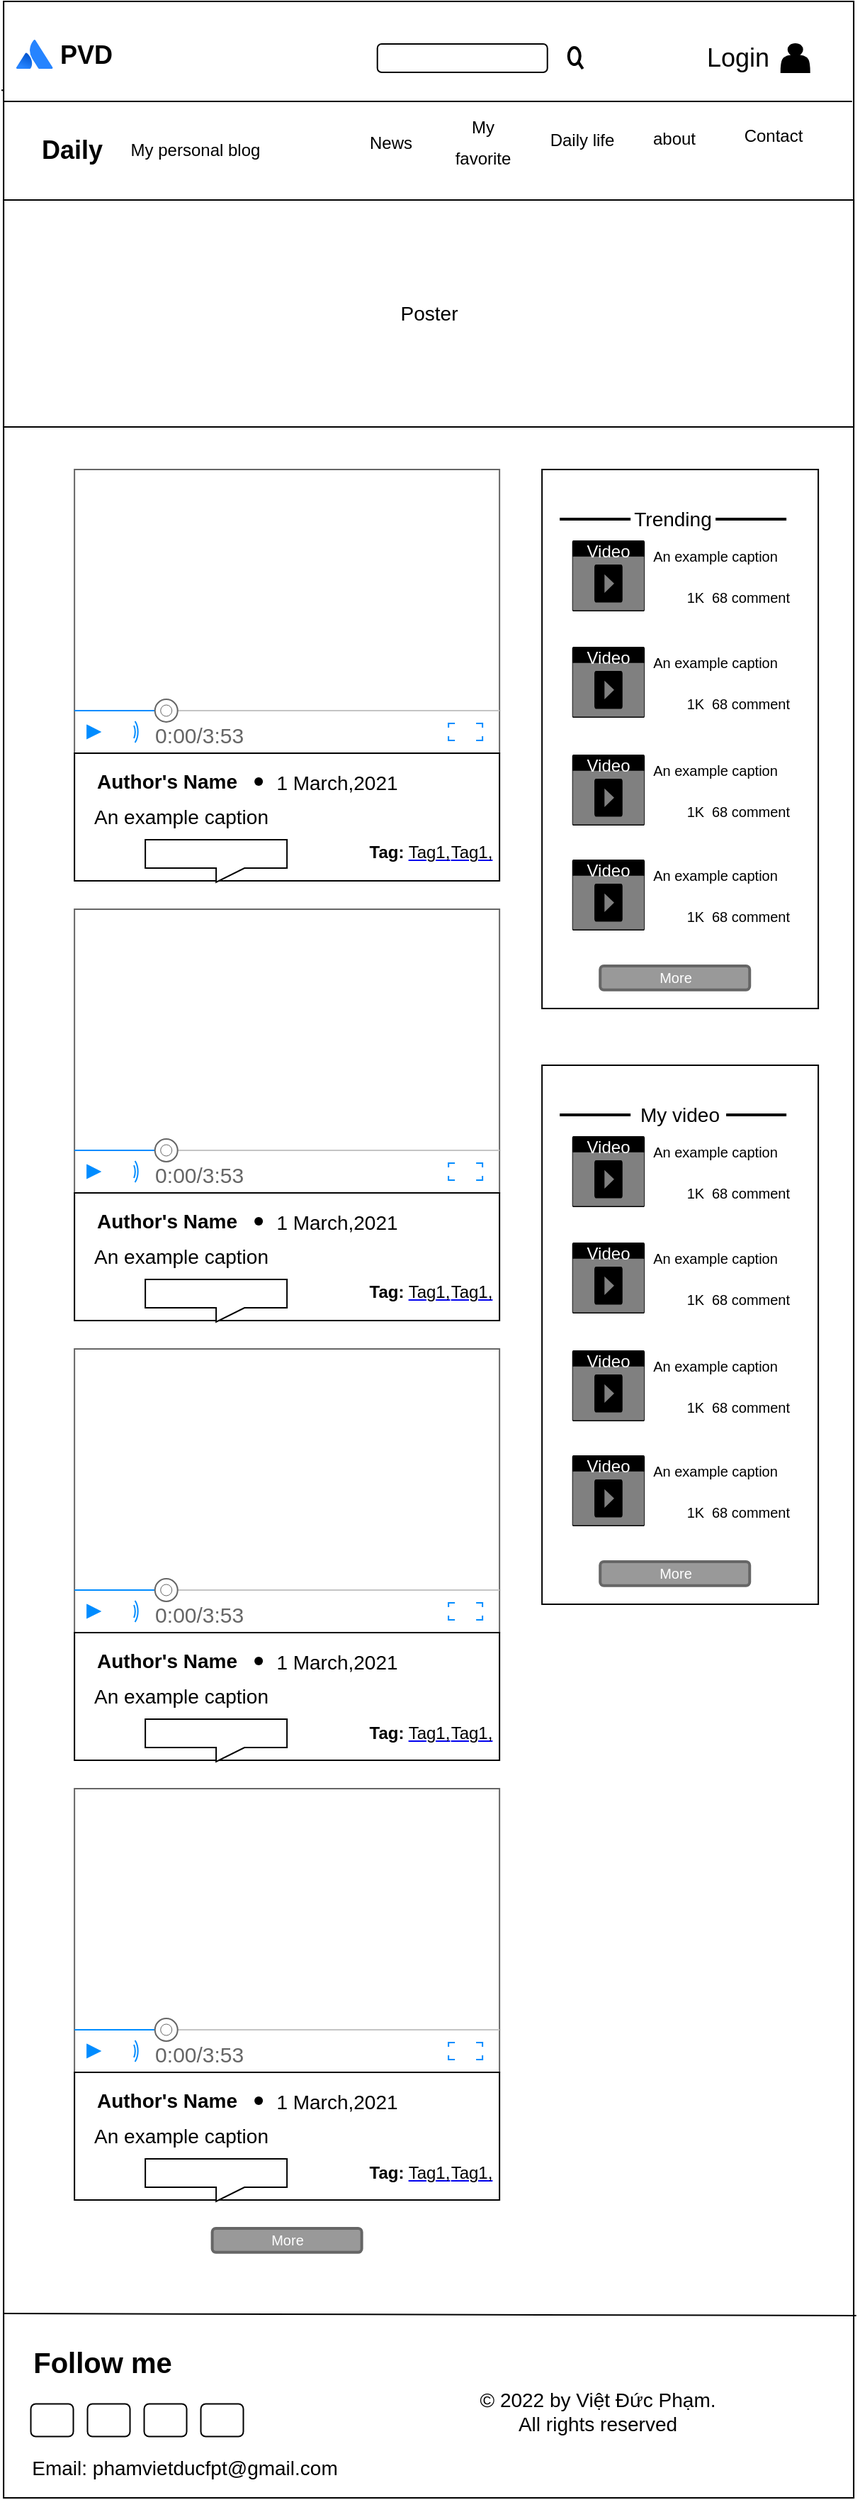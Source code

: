 <mxfile version="16.6.4" type="device"><diagram id="Yq5ZokAflmXxgP9nAikM" name="Page-1"><mxGraphModel dx="1632" dy="475" grid="1" gridSize="10" guides="1" tooltips="1" connect="1" arrows="1" fold="1" page="1" pageScale="1" pageWidth="850" pageHeight="1100" math="0" shadow="0"><root><mxCell id="0"/><mxCell id="1" parent="0"/><mxCell id="V2AbKd2bNy9OcprcD4d1-1" value="" style="endArrow=none;html=1;rounded=0;exitX=-0.003;exitY=0.042;exitDx=0;exitDy=0;exitPerimeter=0;" parent="1" edge="1"><mxGeometry width="50" height="50" relative="1" as="geometry"><mxPoint x="-40.0" y="202.58" as="sourcePoint"/><mxPoint x="481.56" y="203" as="targetPoint"/></mxGeometry></mxCell><mxCell id="V2AbKd2bNy9OcprcD4d1-2" value="&lt;span style=&quot;font-size: 18px&quot;&gt;&lt;b&gt;PVD&lt;/b&gt;&lt;/span&gt;" style="text;html=1;strokeColor=none;fillColor=none;align=center;verticalAlign=middle;whiteSpace=wrap;rounded=0;" parent="1" vertex="1"><mxGeometry x="-8.44" y="157.5" width="60" height="30" as="geometry"/></mxCell><mxCell id="V2AbKd2bNy9OcprcD4d1-3" value="My personal blog" style="text;html=1;strokeColor=none;fillColor=none;align=center;verticalAlign=middle;whiteSpace=wrap;rounded=0;" parent="1" vertex="1"><mxGeometry x="41.56" y="157.5" width="110" height="30" as="geometry"/></mxCell><mxCell id="V2AbKd2bNy9OcprcD4d1-4" value="" style="rounded=1;whiteSpace=wrap;html=1;fontSize=18;" parent="1" vertex="1"><mxGeometry x="201.56" y="165" width="70" height="20" as="geometry"/></mxCell><mxCell id="V2AbKd2bNy9OcprcD4d1-5" value="" style="html=1;verticalLabelPosition=bottom;align=center;labelBackgroundColor=#ffffff;verticalAlign=top;strokeWidth=2;strokeColor=#000000;shadow=0;dashed=0;shape=mxgraph.ios7.icons.looking_glass;fontSize=18;" parent="1" vertex="1"><mxGeometry x="281.56" y="167.5" width="10" height="15" as="geometry"/></mxCell><mxCell id="V2AbKd2bNy9OcprcD4d1-6" value="Login" style="text;html=1;strokeColor=none;fillColor=none;align=center;verticalAlign=middle;whiteSpace=wrap;rounded=0;fontSize=18;" parent="1" vertex="1"><mxGeometry x="391.56" y="162.5" width="40" height="20" as="geometry"/></mxCell><mxCell id="V2AbKd2bNy9OcprcD4d1-7" value="" style="shape=actor;whiteSpace=wrap;html=1;fontSize=18;strokeColor=#000000;fillColor=#000000;" parent="1" vertex="1"><mxGeometry x="441.56" y="165" width="20" height="20" as="geometry"/></mxCell><mxCell id="V2AbKd2bNy9OcprcD4d1-8" value="" style="image;image=img/lib/atlassian/Atlassian_Logo.svg;fontSize=18;strokeColor=#000000;fillColor=#FFFFFF;" parent="1" vertex="1"><mxGeometry x="-28.44" y="162" width="26" height="20.5" as="geometry"/></mxCell><mxCell id="V2AbKd2bNy9OcprcD4d1-9" value="&lt;b&gt;Daily&lt;/b&gt;" style="text;html=1;strokeColor=none;fillColor=none;align=center;verticalAlign=middle;whiteSpace=wrap;rounded=0;fontSize=18;" parent="1" vertex="1"><mxGeometry x="-28.44" y="215" width="80" height="30" as="geometry"/></mxCell><mxCell id="V2AbKd2bNy9OcprcD4d1-10" value="&lt;font style=&quot;font-size: 12px&quot;&gt;News&lt;/font&gt;" style="text;html=1;strokeColor=none;fillColor=none;align=center;verticalAlign=middle;whiteSpace=wrap;rounded=0;fontSize=18;" parent="1" vertex="1"><mxGeometry x="176.56" y="220" width="50" height="20" as="geometry"/></mxCell><mxCell id="V2AbKd2bNy9OcprcD4d1-11" value="&lt;font style=&quot;font-size: 12px&quot;&gt;My favorite&lt;/font&gt;" style="text;html=1;strokeColor=none;fillColor=none;align=center;verticalAlign=middle;whiteSpace=wrap;rounded=0;fontSize=18;" parent="1" vertex="1"><mxGeometry x="241.56" y="225" width="60" height="15" as="geometry"/></mxCell><mxCell id="V2AbKd2bNy9OcprcD4d1-12" value="&lt;font style=&quot;font-size: 12px&quot;&gt;Contact&lt;/font&gt;" style="text;html=1;strokeColor=none;fillColor=none;align=center;verticalAlign=middle;whiteSpace=wrap;rounded=0;fontSize=18;" parent="1" vertex="1"><mxGeometry x="421.56" y="220" width="50" height="20" as="geometry"/></mxCell><mxCell id="V2AbKd2bNy9OcprcD4d1-13" value="&lt;font style=&quot;font-size: 12px&quot;&gt;about&lt;/font&gt;" style="text;html=1;strokeColor=none;fillColor=none;align=center;verticalAlign=middle;whiteSpace=wrap;rounded=0;fontSize=18;" parent="1" vertex="1"><mxGeometry x="371.56" y="220" width="50" height="20" as="geometry"/></mxCell><mxCell id="V2AbKd2bNy9OcprcD4d1-14" value="Daily life" style="text;html=1;strokeColor=none;fillColor=none;align=center;verticalAlign=middle;whiteSpace=wrap;rounded=0;fontSize=12;" parent="1" vertex="1"><mxGeometry x="301.56" y="217.5" width="60" height="30" as="geometry"/></mxCell><mxCell id="V2AbKd2bNy9OcprcD4d1-15" value="" style="endArrow=none;html=1;rounded=0;fontSize=14;fontColor=#000000;strokeWidth=1;entryX=1.001;entryY=0.079;entryDx=0;entryDy=0;entryPerimeter=0;" parent="1" edge="1"><mxGeometry width="50" height="50" relative="1" as="geometry"><mxPoint x="-38.44" y="260" as="sourcePoint"/><mxPoint x="482.08" y="257.71" as="targetPoint"/></mxGeometry></mxCell><mxCell id="V2AbKd2bNy9OcprcD4d1-16" value="" style="rounded=0;whiteSpace=wrap;html=1;fontSize=14;fontColor=#000000;strokeColor=#000000;fillColor=#FFFFFF;" parent="1" vertex="1"><mxGeometry x="-38.44" y="140" width="600" height="1760" as="geometry"/></mxCell><mxCell id="V2AbKd2bNy9OcprcD4d1-17" value="&lt;span style=&quot;font-size: 18px&quot;&gt;&lt;b&gt;PVD&lt;/b&gt;&lt;/span&gt;" style="text;html=1;strokeColor=none;fillColor=none;align=center;verticalAlign=middle;whiteSpace=wrap;rounded=0;" parent="1" vertex="1"><mxGeometry x="-9.64" y="162.5" width="60" height="30" as="geometry"/></mxCell><mxCell id="V2AbKd2bNy9OcprcD4d1-18" value="My personal blog" style="text;html=1;strokeColor=none;fillColor=none;align=center;verticalAlign=middle;whiteSpace=wrap;rounded=0;" parent="1" vertex="1"><mxGeometry x="41.56" y="230" width="110" height="30" as="geometry"/></mxCell><mxCell id="V2AbKd2bNy9OcprcD4d1-19" value="" style="rounded=1;whiteSpace=wrap;html=1;fontSize=18;" parent="1" vertex="1"><mxGeometry x="225.36" y="170" width="120" height="20" as="geometry"/></mxCell><mxCell id="V2AbKd2bNy9OcprcD4d1-20" value="" style="html=1;verticalLabelPosition=bottom;align=center;labelBackgroundColor=#ffffff;verticalAlign=top;strokeWidth=2;strokeColor=#000000;shadow=0;dashed=0;shape=mxgraph.ios7.icons.looking_glass;fontSize=18;" parent="1" vertex="1"><mxGeometry x="360.36" y="172.5" width="10" height="15" as="geometry"/></mxCell><mxCell id="V2AbKd2bNy9OcprcD4d1-21" value="Login" style="text;html=1;strokeColor=none;fillColor=none;align=center;verticalAlign=middle;whiteSpace=wrap;rounded=0;fontSize=18;" parent="1" vertex="1"><mxGeometry x="460.36" y="170" width="40" height="20" as="geometry"/></mxCell><mxCell id="V2AbKd2bNy9OcprcD4d1-22" value="" style="shape=actor;whiteSpace=wrap;html=1;fontSize=18;strokeColor=#000000;fillColor=#000000;" parent="1" vertex="1"><mxGeometry x="510.36" y="170" width="20" height="20" as="geometry"/></mxCell><mxCell id="V2AbKd2bNy9OcprcD4d1-23" value="" style="image;image=img/lib/atlassian/Atlassian_Logo.svg;fontSize=18;strokeColor=#000000;fillColor=#FFFFFF;" parent="1" vertex="1"><mxGeometry x="-29.64" y="167" width="26" height="20.5" as="geometry"/></mxCell><mxCell id="V2AbKd2bNy9OcprcD4d1-24" value="&lt;b&gt;Daily&lt;/b&gt;" style="text;html=1;strokeColor=none;fillColor=none;align=center;verticalAlign=middle;whiteSpace=wrap;rounded=0;fontSize=18;" parent="1" vertex="1"><mxGeometry x="-29.64" y="230" width="80" height="30" as="geometry"/></mxCell><mxCell id="V2AbKd2bNy9OcprcD4d1-25" value="&lt;font style=&quot;font-size: 12px&quot;&gt;News&lt;/font&gt;" style="text;html=1;strokeColor=none;fillColor=none;align=center;verticalAlign=middle;whiteSpace=wrap;rounded=0;fontSize=18;" parent="1" vertex="1"><mxGeometry x="210.36" y="227.5" width="50" height="20" as="geometry"/></mxCell><mxCell id="V2AbKd2bNy9OcprcD4d1-26" value="&lt;font style=&quot;font-size: 12px&quot;&gt;My favorite&lt;/font&gt;" style="text;html=1;strokeColor=none;fillColor=none;align=center;verticalAlign=middle;whiteSpace=wrap;rounded=0;fontSize=18;" parent="1" vertex="1"><mxGeometry x="270.36" y="230" width="60" height="15" as="geometry"/></mxCell><mxCell id="V2AbKd2bNy9OcprcD4d1-27" value="&lt;font style=&quot;font-size: 12px&quot;&gt;Contact&lt;/font&gt;" style="text;html=1;strokeColor=none;fillColor=none;align=center;verticalAlign=middle;whiteSpace=wrap;rounded=0;fontSize=18;" parent="1" vertex="1"><mxGeometry x="480.36" y="222.5" width="50" height="20" as="geometry"/></mxCell><mxCell id="V2AbKd2bNy9OcprcD4d1-28" value="&lt;font style=&quot;font-size: 12px&quot;&gt;about&lt;/font&gt;" style="text;html=1;strokeColor=none;fillColor=none;align=center;verticalAlign=middle;whiteSpace=wrap;rounded=0;fontSize=18;" parent="1" vertex="1"><mxGeometry x="410.36" y="225" width="50" height="20" as="geometry"/></mxCell><mxCell id="V2AbKd2bNy9OcprcD4d1-29" value="Daily life" style="text;html=1;strokeColor=none;fillColor=none;align=center;verticalAlign=middle;whiteSpace=wrap;rounded=0;fontSize=12;" parent="1" vertex="1"><mxGeometry x="340.36" y="222.5" width="60" height="30" as="geometry"/></mxCell><mxCell id="V2AbKd2bNy9OcprcD4d1-30" value="" style="endArrow=none;html=1;rounded=0;fontSize=14;fontColor=#000000;entryX=1;entryY=0.042;entryDx=0;entryDy=0;entryPerimeter=0;exitX=0.002;exitY=0.042;exitDx=0;exitDy=0;exitPerimeter=0;" parent="1" edge="1"><mxGeometry width="50" height="50" relative="1" as="geometry"><mxPoint x="-38.44" y="210.52" as="sourcePoint"/><mxPoint x="560.36" y="210.52" as="targetPoint"/></mxGeometry></mxCell><mxCell id="V2AbKd2bNy9OcprcD4d1-32" value="Poster" style="rounded=0;whiteSpace=wrap;html=1;fontSize=14;fontColor=#000000;strokeColor=#000000;fillColor=#FFFFFF;" parent="1" vertex="1"><mxGeometry x="-38.44" y="280" width="600" height="160" as="geometry"/></mxCell><mxCell id="V2AbKd2bNy9OcprcD4d1-34" value="" style="verticalLabelPosition=bottom;shadow=0;dashed=0;align=center;html=1;verticalAlign=top;strokeWidth=1;shape=mxgraph.mockup.containers.videoPlayer;strokeColor=#666666;strokeColor2=#008cff;strokeColor3=#c4c4c4;textColor=#666666;fillColor2=#008cff;barHeight=30;barPos=20;fontSize=14;fontColor=#000000;fillColor=#FFFFFF;" parent="1" vertex="1"><mxGeometry x="11.56" y="470" width="300" height="200" as="geometry"/></mxCell><mxCell id="V2AbKd2bNy9OcprcD4d1-35" value="" style="rounded=0;whiteSpace=wrap;html=1;fontSize=14;fontColor=#000000;strokeColor=#000000;fillColor=#FFFFFF;" parent="1" vertex="1"><mxGeometry x="11.56" y="670" width="300" height="90" as="geometry"/></mxCell><mxCell id="V2AbKd2bNy9OcprcD4d1-36" value="&lt;b&gt;Author's Name&lt;/b&gt;" style="text;html=1;strokeColor=none;fillColor=none;align=center;verticalAlign=middle;whiteSpace=wrap;rounded=0;fontSize=14;fontColor=#000000;" parent="1" vertex="1"><mxGeometry x="21.56" y="675" width="110" height="30" as="geometry"/></mxCell><mxCell id="V2AbKd2bNy9OcprcD4d1-37" value="" style="shape=waypoint;sketch=0;fillStyle=solid;size=6;pointerEvents=1;points=[];fillColor=none;resizable=0;rotatable=0;perimeter=centerPerimeter;snapToPoint=1;fontSize=14;fontColor=#000000;strokeColor=#000000;" parent="1" vertex="1"><mxGeometry x="121.56" y="670" width="40" height="40" as="geometry"/></mxCell><UserObject label="1 March,2021" placeholders="1" name="Variable" id="V2AbKd2bNy9OcprcD4d1-38"><mxCell style="text;html=1;strokeColor=none;fillColor=none;align=center;verticalAlign=middle;whiteSpace=wrap;overflow=hidden;fontSize=14;fontColor=#000000;" parent="1" vertex="1"><mxGeometry x="151.56" y="680" width="90" height="20" as="geometry"/></mxCell></UserObject><mxCell id="V2AbKd2bNy9OcprcD4d1-40" value="An example caption" style="text;html=1;strokeColor=none;fillColor=none;align=center;verticalAlign=middle;whiteSpace=wrap;rounded=0;fontSize=14;fontColor=#000000;" parent="1" vertex="1"><mxGeometry x="11.56" y="700" width="150" height="30" as="geometry"/></mxCell><mxCell id="V2AbKd2bNy9OcprcD4d1-42" value="" style="shape=image;html=1;verticalAlign=top;verticalLabelPosition=bottom;labelBackgroundColor=#ffffff;imageAspect=0;aspect=fixed;image=https://cdn4.iconfinder.com/data/icons/48-bubbles/48/39.Heart-128.png;fontSize=14;fontColor=#000000;strokeColor=#000000;fillColor=#FFFFFF;" parent="1" vertex="1"><mxGeometry x="23.56" y="731" width="18" height="18" as="geometry"/></mxCell><mxCell id="V2AbKd2bNy9OcprcD4d1-44" value="" style="shape=callout;whiteSpace=wrap;html=1;perimeter=calloutPerimeter;fontSize=14;fontColor=#000000;strokeColor=#000000;fillColor=#FFFFFF;position2=0.5;size=10;position=0.5;" parent="1" vertex="1"><mxGeometry x="61.56" y="731" width="100" height="30" as="geometry"/></mxCell><mxCell id="V2AbKd2bNy9OcprcD4d1-45" value="" style="shape=image;html=1;verticalAlign=top;verticalLabelPosition=bottom;labelBackgroundColor=#ffffff;imageAspect=0;aspect=fixed;image=https://cdn4.iconfinder.com/data/icons/ionicons/512/icon-share-128.png;fontSize=14;fontColor=#000000;strokeColor=#000000;fillColor=#FFFFFF;" parent="1" vertex="1"><mxGeometry x="176.56" y="726" width="28" height="28" as="geometry"/></mxCell><mxCell id="V2AbKd2bNy9OcprcD4d1-64" value="" style="verticalLabelPosition=bottom;shadow=0;dashed=0;align=center;html=1;verticalAlign=top;strokeWidth=1;shape=mxgraph.mockup.containers.videoPlayer;strokeColor=#666666;strokeColor2=#008cff;strokeColor3=#c4c4c4;textColor=#666666;fillColor2=#008cff;barHeight=30;barPos=20;fontSize=14;fontColor=#000000;fillColor=#FFFFFF;" parent="1" vertex="1"><mxGeometry x="11.56" y="780" width="300" height="200" as="geometry"/></mxCell><mxCell id="V2AbKd2bNy9OcprcD4d1-65" value="" style="rounded=0;whiteSpace=wrap;html=1;fontSize=14;fontColor=#000000;strokeColor=#000000;fillColor=#FFFFFF;" parent="1" vertex="1"><mxGeometry x="11.56" y="980" width="300" height="90" as="geometry"/></mxCell><mxCell id="V2AbKd2bNy9OcprcD4d1-66" value="&lt;b&gt;Author's Name&lt;/b&gt;" style="text;html=1;strokeColor=none;fillColor=none;align=center;verticalAlign=middle;whiteSpace=wrap;rounded=0;fontSize=14;fontColor=#000000;" parent="1" vertex="1"><mxGeometry x="21.56" y="985" width="110" height="30" as="geometry"/></mxCell><mxCell id="V2AbKd2bNy9OcprcD4d1-67" value="" style="shape=waypoint;sketch=0;fillStyle=solid;size=6;pointerEvents=1;points=[];fillColor=none;resizable=0;rotatable=0;perimeter=centerPerimeter;snapToPoint=1;fontSize=14;fontColor=#000000;strokeColor=#000000;" parent="1" vertex="1"><mxGeometry x="121.56" y="980" width="40" height="40" as="geometry"/></mxCell><UserObject label="1 March,2021" placeholders="1" name="Variable" id="V2AbKd2bNy9OcprcD4d1-68"><mxCell style="text;html=1;strokeColor=none;fillColor=none;align=center;verticalAlign=middle;whiteSpace=wrap;overflow=hidden;fontSize=14;fontColor=#000000;" parent="1" vertex="1"><mxGeometry x="151.56" y="990" width="90" height="20" as="geometry"/></mxCell></UserObject><mxCell id="V2AbKd2bNy9OcprcD4d1-69" value="An example caption" style="text;html=1;strokeColor=none;fillColor=none;align=center;verticalAlign=middle;whiteSpace=wrap;rounded=0;fontSize=14;fontColor=#000000;" parent="1" vertex="1"><mxGeometry x="11.56" y="1010" width="150" height="30" as="geometry"/></mxCell><mxCell id="V2AbKd2bNy9OcprcD4d1-70" value="" style="shape=image;html=1;verticalAlign=top;verticalLabelPosition=bottom;labelBackgroundColor=#ffffff;imageAspect=0;aspect=fixed;image=https://cdn4.iconfinder.com/data/icons/48-bubbles/48/39.Heart-128.png;fontSize=14;fontColor=#000000;strokeColor=#000000;fillColor=#FFFFFF;" parent="1" vertex="1"><mxGeometry x="23.56" y="1041" width="18" height="18" as="geometry"/></mxCell><mxCell id="V2AbKd2bNy9OcprcD4d1-71" value="" style="shape=callout;whiteSpace=wrap;html=1;perimeter=calloutPerimeter;fontSize=14;fontColor=#000000;strokeColor=#000000;fillColor=#FFFFFF;position2=0.5;size=10;position=0.5;" parent="1" vertex="1"><mxGeometry x="61.56" y="1041" width="100" height="30" as="geometry"/></mxCell><mxCell id="V2AbKd2bNy9OcprcD4d1-72" value="" style="shape=image;html=1;verticalAlign=top;verticalLabelPosition=bottom;labelBackgroundColor=#ffffff;imageAspect=0;aspect=fixed;image=https://cdn4.iconfinder.com/data/icons/ionicons/512/icon-share-128.png;fontSize=14;fontColor=#000000;strokeColor=#000000;fillColor=#FFFFFF;" parent="1" vertex="1"><mxGeometry x="176.56" y="1036" width="28" height="28" as="geometry"/></mxCell><mxCell id="V2AbKd2bNy9OcprcD4d1-73" value="" style="verticalLabelPosition=bottom;shadow=0;dashed=0;align=center;html=1;verticalAlign=top;strokeWidth=1;shape=mxgraph.mockup.containers.videoPlayer;strokeColor=#666666;strokeColor2=#008cff;strokeColor3=#c4c4c4;textColor=#666666;fillColor2=#008cff;barHeight=30;barPos=20;fontSize=14;fontColor=#000000;fillColor=#FFFFFF;" parent="1" vertex="1"><mxGeometry x="11.56" y="1090" width="300" height="200" as="geometry"/></mxCell><mxCell id="V2AbKd2bNy9OcprcD4d1-74" value="" style="rounded=0;whiteSpace=wrap;html=1;fontSize=14;fontColor=#000000;strokeColor=#000000;fillColor=#FFFFFF;" parent="1" vertex="1"><mxGeometry x="11.56" y="1290" width="300" height="90" as="geometry"/></mxCell><mxCell id="V2AbKd2bNy9OcprcD4d1-75" value="&lt;b&gt;Author's Name&lt;/b&gt;" style="text;html=1;strokeColor=none;fillColor=none;align=center;verticalAlign=middle;whiteSpace=wrap;rounded=0;fontSize=14;fontColor=#000000;" parent="1" vertex="1"><mxGeometry x="21.56" y="1295" width="110" height="30" as="geometry"/></mxCell><mxCell id="V2AbKd2bNy9OcprcD4d1-76" value="" style="shape=waypoint;sketch=0;fillStyle=solid;size=6;pointerEvents=1;points=[];fillColor=none;resizable=0;rotatable=0;perimeter=centerPerimeter;snapToPoint=1;fontSize=14;fontColor=#000000;strokeColor=#000000;" parent="1" vertex="1"><mxGeometry x="121.56" y="1290" width="40" height="40" as="geometry"/></mxCell><UserObject label="1 March,2021" placeholders="1" name="Variable" id="V2AbKd2bNy9OcprcD4d1-77"><mxCell style="text;html=1;strokeColor=none;fillColor=none;align=center;verticalAlign=middle;whiteSpace=wrap;overflow=hidden;fontSize=14;fontColor=#000000;" parent="1" vertex="1"><mxGeometry x="151.56" y="1300" width="90" height="20" as="geometry"/></mxCell></UserObject><mxCell id="V2AbKd2bNy9OcprcD4d1-78" value="An example caption" style="text;html=1;strokeColor=none;fillColor=none;align=center;verticalAlign=middle;whiteSpace=wrap;rounded=0;fontSize=14;fontColor=#000000;" parent="1" vertex="1"><mxGeometry x="11.56" y="1320" width="150" height="30" as="geometry"/></mxCell><mxCell id="V2AbKd2bNy9OcprcD4d1-79" value="" style="shape=image;html=1;verticalAlign=top;verticalLabelPosition=bottom;labelBackgroundColor=#ffffff;imageAspect=0;aspect=fixed;image=https://cdn4.iconfinder.com/data/icons/48-bubbles/48/39.Heart-128.png;fontSize=14;fontColor=#000000;strokeColor=#000000;fillColor=#FFFFFF;" parent="1" vertex="1"><mxGeometry x="23.56" y="1351" width="18" height="18" as="geometry"/></mxCell><mxCell id="V2AbKd2bNy9OcprcD4d1-80" value="" style="shape=callout;whiteSpace=wrap;html=1;perimeter=calloutPerimeter;fontSize=14;fontColor=#000000;strokeColor=#000000;fillColor=#FFFFFF;position2=0.5;size=10;position=0.5;" parent="1" vertex="1"><mxGeometry x="61.56" y="1351" width="100" height="30" as="geometry"/></mxCell><mxCell id="V2AbKd2bNy9OcprcD4d1-81" value="" style="shape=image;html=1;verticalAlign=top;verticalLabelPosition=bottom;labelBackgroundColor=#ffffff;imageAspect=0;aspect=fixed;image=https://cdn4.iconfinder.com/data/icons/ionicons/512/icon-share-128.png;fontSize=14;fontColor=#000000;strokeColor=#000000;fillColor=#FFFFFF;" parent="1" vertex="1"><mxGeometry x="173.56" y="1346" width="28" height="28" as="geometry"/></mxCell><mxCell id="V2AbKd2bNy9OcprcD4d1-82" value="" style="verticalLabelPosition=bottom;shadow=0;dashed=0;align=center;html=1;verticalAlign=top;strokeWidth=1;shape=mxgraph.mockup.containers.videoPlayer;strokeColor=#666666;strokeColor2=#008cff;strokeColor3=#c4c4c4;textColor=#666666;fillColor2=#008cff;barHeight=30;barPos=20;fontSize=14;fontColor=#000000;fillColor=#FFFFFF;" parent="1" vertex="1"><mxGeometry x="11.56" y="1400" width="300" height="200" as="geometry"/></mxCell><mxCell id="V2AbKd2bNy9OcprcD4d1-83" value="" style="rounded=0;whiteSpace=wrap;html=1;fontSize=14;fontColor=#000000;strokeColor=#000000;fillColor=#FFFFFF;" parent="1" vertex="1"><mxGeometry x="11.56" y="1600" width="300" height="90" as="geometry"/></mxCell><mxCell id="V2AbKd2bNy9OcprcD4d1-84" value="&lt;b&gt;Author's Name&lt;/b&gt;" style="text;html=1;strokeColor=none;fillColor=none;align=center;verticalAlign=middle;whiteSpace=wrap;rounded=0;fontSize=14;fontColor=#000000;" parent="1" vertex="1"><mxGeometry x="21.56" y="1605" width="110" height="30" as="geometry"/></mxCell><mxCell id="V2AbKd2bNy9OcprcD4d1-85" value="" style="shape=waypoint;sketch=0;fillStyle=solid;size=6;pointerEvents=1;points=[];fillColor=none;resizable=0;rotatable=0;perimeter=centerPerimeter;snapToPoint=1;fontSize=14;fontColor=#000000;strokeColor=#000000;" parent="1" vertex="1"><mxGeometry x="121.56" y="1600" width="40" height="40" as="geometry"/></mxCell><UserObject label="1 March,2021" placeholders="1" name="Variable" id="V2AbKd2bNy9OcprcD4d1-86"><mxCell style="text;html=1;strokeColor=none;fillColor=none;align=center;verticalAlign=middle;whiteSpace=wrap;overflow=hidden;fontSize=14;fontColor=#000000;" parent="1" vertex="1"><mxGeometry x="151.56" y="1610" width="90" height="20" as="geometry"/></mxCell></UserObject><mxCell id="V2AbKd2bNy9OcprcD4d1-87" value="An example caption" style="text;html=1;strokeColor=none;fillColor=none;align=center;verticalAlign=middle;whiteSpace=wrap;rounded=0;fontSize=14;fontColor=#000000;" parent="1" vertex="1"><mxGeometry x="11.56" y="1630" width="150" height="30" as="geometry"/></mxCell><mxCell id="V2AbKd2bNy9OcprcD4d1-88" value="" style="shape=image;html=1;verticalAlign=top;verticalLabelPosition=bottom;labelBackgroundColor=#ffffff;imageAspect=0;aspect=fixed;image=https://cdn4.iconfinder.com/data/icons/48-bubbles/48/39.Heart-128.png;fontSize=14;fontColor=#000000;strokeColor=#000000;fillColor=#FFFFFF;" parent="1" vertex="1"><mxGeometry x="23.56" y="1661" width="18" height="18" as="geometry"/></mxCell><mxCell id="V2AbKd2bNy9OcprcD4d1-89" value="" style="shape=callout;whiteSpace=wrap;html=1;perimeter=calloutPerimeter;fontSize=14;fontColor=#000000;strokeColor=#000000;fillColor=#FFFFFF;position2=0.5;size=10;position=0.5;" parent="1" vertex="1"><mxGeometry x="61.56" y="1661" width="100" height="30" as="geometry"/></mxCell><mxCell id="V2AbKd2bNy9OcprcD4d1-90" value="" style="shape=image;html=1;verticalAlign=top;verticalLabelPosition=bottom;labelBackgroundColor=#ffffff;imageAspect=0;aspect=fixed;image=https://cdn4.iconfinder.com/data/icons/ionicons/512/icon-share-128.png;fontSize=14;fontColor=#000000;strokeColor=#000000;fillColor=#FFFFFF;" parent="1" vertex="1"><mxGeometry x="176.56" y="1656" width="28" height="28" as="geometry"/></mxCell><mxCell id="V2AbKd2bNy9OcprcD4d1-91" value="More" style="rounded=1;html=1;shadow=0;dashed=0;whiteSpace=wrap;fontSize=10;fillColor=#999999;align=center;strokeColor=#666666;fontColor=#ffffff;strokeWidth=2;" parent="1" vertex="1"><mxGeometry x="108.81" y="1710" width="105.5" height="16.88" as="geometry"/></mxCell><mxCell id="V2AbKd2bNy9OcprcD4d1-92" value="" style="rounded=0;whiteSpace=wrap;html=1;fontSize=14;fontColor=#000000;strokeColor=#000000;fillColor=#FFFFFF;" parent="1" vertex="1"><mxGeometry x="341.56" y="470" width="195" height="380" as="geometry"/></mxCell><mxCell id="V2AbKd2bNy9OcprcD4d1-94" value="" style="line;strokeWidth=2;html=1;fontSize=14;fontColor=#000000;fillColor=#FFFFFF;" parent="1" vertex="1"><mxGeometry x="354.06" y="500" width="50" height="10" as="geometry"/></mxCell><mxCell id="V2AbKd2bNy9OcprcD4d1-95" value="Trending" style="text;html=1;strokeColor=none;fillColor=none;align=center;verticalAlign=middle;whiteSpace=wrap;rounded=0;fontSize=14;fontColor=#000000;" parent="1" vertex="1"><mxGeometry x="404.06" y="490" width="60" height="30" as="geometry"/></mxCell><mxCell id="V2AbKd2bNy9OcprcD4d1-96" value="" style="line;strokeWidth=2;html=1;fontSize=14;fontColor=#000000;fillColor=#FFFFFF;" parent="1" vertex="1"><mxGeometry x="464.06" y="500" width="50" height="10" as="geometry"/></mxCell><mxCell id="V2AbKd2bNy9OcprcD4d1-99" value="Video" style="html=1;strokeColor=none;fillColor=#000000;labelPosition=center;verticalLabelPosition=middle;verticalAlign=top;align=center;fontSize=12;outlineConnect=0;spacingTop=-6;fontColor=#FFFFFF;sketch=0;shape=mxgraph.sitemap.video;" parent="1" vertex="1"><mxGeometry x="362.86" y="520" width="51.2" height="50" as="geometry"/></mxCell><mxCell id="V2AbKd2bNy9OcprcD4d1-100" value="&lt;font style=&quot;font-size: 10px&quot;&gt;An example caption&lt;/font&gt;" style="text;html=1;strokeColor=none;fillColor=none;align=center;verticalAlign=middle;whiteSpace=wrap;rounded=0;fontSize=14;fontColor=#000000;" parent="1" vertex="1"><mxGeometry x="404.06" y="515" width="120" height="30" as="geometry"/></mxCell><mxCell id="V2AbKd2bNy9OcprcD4d1-101" value="" style="shape=image;html=1;verticalAlign=top;verticalLabelPosition=bottom;labelBackgroundColor=#ffffff;imageAspect=0;aspect=fixed;image=https://cdn4.iconfinder.com/data/icons/48-bubbles/48/39.Heart-128.png;fontSize=14;fontColor=#000000;strokeColor=#000000;fillColor=#FFFFFF;" parent="1" vertex="1"><mxGeometry x="420.06" y="550" width="20" height="20" as="geometry"/></mxCell><mxCell id="V2AbKd2bNy9OcprcD4d1-103" value="1K" style="text;html=1;strokeColor=none;fillColor=none;align=center;verticalAlign=middle;whiteSpace=wrap;rounded=0;fontSize=10;fontColor=#000000;" parent="1" vertex="1"><mxGeometry x="420.06" y="545" width="60" height="30" as="geometry"/></mxCell><mxCell id="V2AbKd2bNy9OcprcD4d1-104" value="68 comment" style="text;html=1;strokeColor=none;fillColor=none;align=center;verticalAlign=middle;whiteSpace=wrap;rounded=0;fontSize=10;fontColor=#000000;" parent="1" vertex="1"><mxGeometry x="459.06" y="545" width="60" height="30" as="geometry"/></mxCell><mxCell id="V2AbKd2bNy9OcprcD4d1-110" value="Video" style="html=1;strokeColor=none;fillColor=#000000;labelPosition=center;verticalLabelPosition=middle;verticalAlign=top;align=center;fontSize=12;outlineConnect=0;spacingTop=-6;fontColor=#FFFFFF;sketch=0;shape=mxgraph.sitemap.video;" parent="1" vertex="1"><mxGeometry x="362.86" y="595" width="51.2" height="50" as="geometry"/></mxCell><mxCell id="V2AbKd2bNy9OcprcD4d1-111" value="&lt;font style=&quot;font-size: 10px&quot;&gt;An example caption&lt;/font&gt;" style="text;html=1;strokeColor=none;fillColor=none;align=center;verticalAlign=middle;whiteSpace=wrap;rounded=0;fontSize=14;fontColor=#000000;" parent="1" vertex="1"><mxGeometry x="404.06" y="590" width="120" height="30" as="geometry"/></mxCell><mxCell id="V2AbKd2bNy9OcprcD4d1-112" value="" style="shape=image;html=1;verticalAlign=top;verticalLabelPosition=bottom;labelBackgroundColor=#ffffff;imageAspect=0;aspect=fixed;image=https://cdn4.iconfinder.com/data/icons/48-bubbles/48/39.Heart-128.png;fontSize=14;fontColor=#000000;strokeColor=#000000;fillColor=#FFFFFF;" parent="1" vertex="1"><mxGeometry x="420.06" y="625" width="20" height="20" as="geometry"/></mxCell><mxCell id="V2AbKd2bNy9OcprcD4d1-113" value="1K" style="text;html=1;strokeColor=none;fillColor=none;align=center;verticalAlign=middle;whiteSpace=wrap;rounded=0;fontSize=10;fontColor=#000000;" parent="1" vertex="1"><mxGeometry x="420.06" y="620" width="60" height="30" as="geometry"/></mxCell><mxCell id="V2AbKd2bNy9OcprcD4d1-114" value="68 comment" style="text;html=1;strokeColor=none;fillColor=none;align=center;verticalAlign=middle;whiteSpace=wrap;rounded=0;fontSize=10;fontColor=#000000;" parent="1" vertex="1"><mxGeometry x="459.06" y="620" width="60" height="30" as="geometry"/></mxCell><mxCell id="V2AbKd2bNy9OcprcD4d1-115" value="Video" style="html=1;strokeColor=none;fillColor=#000000;labelPosition=center;verticalLabelPosition=middle;verticalAlign=top;align=center;fontSize=12;outlineConnect=0;spacingTop=-6;fontColor=#FFFFFF;sketch=0;shape=mxgraph.sitemap.video;" parent="1" vertex="1"><mxGeometry x="362.86" y="671" width="51.2" height="50" as="geometry"/></mxCell><mxCell id="V2AbKd2bNy9OcprcD4d1-116" value="&lt;font style=&quot;font-size: 10px&quot;&gt;An example caption&lt;/font&gt;" style="text;html=1;strokeColor=none;fillColor=none;align=center;verticalAlign=middle;whiteSpace=wrap;rounded=0;fontSize=14;fontColor=#000000;" parent="1" vertex="1"><mxGeometry x="404.06" y="666" width="120" height="30" as="geometry"/></mxCell><mxCell id="V2AbKd2bNy9OcprcD4d1-117" value="" style="shape=image;html=1;verticalAlign=top;verticalLabelPosition=bottom;labelBackgroundColor=#ffffff;imageAspect=0;aspect=fixed;image=https://cdn4.iconfinder.com/data/icons/48-bubbles/48/39.Heart-128.png;fontSize=14;fontColor=#000000;strokeColor=#000000;fillColor=#FFFFFF;" parent="1" vertex="1"><mxGeometry x="420.06" y="701" width="20" height="20" as="geometry"/></mxCell><mxCell id="V2AbKd2bNy9OcprcD4d1-118" value="1K" style="text;html=1;strokeColor=none;fillColor=none;align=center;verticalAlign=middle;whiteSpace=wrap;rounded=0;fontSize=10;fontColor=#000000;" parent="1" vertex="1"><mxGeometry x="420.06" y="696" width="60" height="30" as="geometry"/></mxCell><mxCell id="V2AbKd2bNy9OcprcD4d1-119" value="68 comment" style="text;html=1;strokeColor=none;fillColor=none;align=center;verticalAlign=middle;whiteSpace=wrap;rounded=0;fontSize=10;fontColor=#000000;" parent="1" vertex="1"><mxGeometry x="459.06" y="696" width="60" height="30" as="geometry"/></mxCell><mxCell id="V2AbKd2bNy9OcprcD4d1-120" value="Video" style="html=1;strokeColor=none;fillColor=#000000;labelPosition=center;verticalLabelPosition=middle;verticalAlign=top;align=center;fontSize=12;outlineConnect=0;spacingTop=-6;fontColor=#FFFFFF;sketch=0;shape=mxgraph.sitemap.video;" parent="1" vertex="1"><mxGeometry x="362.86" y="745" width="51.2" height="50" as="geometry"/></mxCell><mxCell id="V2AbKd2bNy9OcprcD4d1-121" value="&lt;font style=&quot;font-size: 10px&quot;&gt;An example caption&lt;/font&gt;" style="text;html=1;strokeColor=none;fillColor=none;align=center;verticalAlign=middle;whiteSpace=wrap;rounded=0;fontSize=14;fontColor=#000000;" parent="1" vertex="1"><mxGeometry x="404.06" y="740" width="120" height="30" as="geometry"/></mxCell><mxCell id="V2AbKd2bNy9OcprcD4d1-122" value="" style="shape=image;html=1;verticalAlign=top;verticalLabelPosition=bottom;labelBackgroundColor=#ffffff;imageAspect=0;aspect=fixed;image=https://cdn4.iconfinder.com/data/icons/48-bubbles/48/39.Heart-128.png;fontSize=14;fontColor=#000000;strokeColor=#000000;fillColor=#FFFFFF;" parent="1" vertex="1"><mxGeometry x="420.06" y="775" width="20" height="20" as="geometry"/></mxCell><mxCell id="V2AbKd2bNy9OcprcD4d1-123" value="1K" style="text;html=1;strokeColor=none;fillColor=none;align=center;verticalAlign=middle;whiteSpace=wrap;rounded=0;fontSize=10;fontColor=#000000;" parent="1" vertex="1"><mxGeometry x="420.06" y="770" width="60" height="30" as="geometry"/></mxCell><mxCell id="V2AbKd2bNy9OcprcD4d1-124" value="68 comment" style="text;html=1;strokeColor=none;fillColor=none;align=center;verticalAlign=middle;whiteSpace=wrap;rounded=0;fontSize=10;fontColor=#000000;" parent="1" vertex="1"><mxGeometry x="459.06" y="770" width="60" height="30" as="geometry"/></mxCell><mxCell id="V2AbKd2bNy9OcprcD4d1-125" value="More" style="rounded=1;html=1;shadow=0;dashed=0;whiteSpace=wrap;fontSize=10;fillColor=#999999;align=center;strokeColor=#666666;fontColor=#ffffff;strokeWidth=2;" parent="1" vertex="1"><mxGeometry x="382.61" y="820" width="105.5" height="16.88" as="geometry"/></mxCell><mxCell id="V2AbKd2bNy9OcprcD4d1-151" value="" style="rounded=0;whiteSpace=wrap;html=1;fontSize=14;fontColor=#000000;strokeColor=#000000;fillColor=#FFFFFF;" parent="1" vertex="1"><mxGeometry x="341.56" y="890" width="195" height="380" as="geometry"/></mxCell><mxCell id="V2AbKd2bNy9OcprcD4d1-152" value="" style="line;strokeWidth=2;html=1;fontSize=14;fontColor=#000000;fillColor=#FFFFFF;" parent="1" vertex="1"><mxGeometry x="354.06" y="920" width="50" height="10" as="geometry"/></mxCell><mxCell id="V2AbKd2bNy9OcprcD4d1-153" value="My video" style="text;html=1;strokeColor=none;fillColor=none;align=center;verticalAlign=middle;whiteSpace=wrap;rounded=0;fontSize=14;fontColor=#000000;" parent="1" vertex="1"><mxGeometry x="409.06" y="910" width="60" height="30" as="geometry"/></mxCell><mxCell id="V2AbKd2bNy9OcprcD4d1-154" value="" style="line;strokeWidth=2;html=1;fontSize=14;fontColor=#000000;fillColor=#FFFFFF;" parent="1" vertex="1"><mxGeometry x="471.56" y="920" width="42.5" height="10" as="geometry"/></mxCell><mxCell id="V2AbKd2bNy9OcprcD4d1-155" value="Video" style="html=1;strokeColor=none;fillColor=#000000;labelPosition=center;verticalLabelPosition=middle;verticalAlign=top;align=center;fontSize=12;outlineConnect=0;spacingTop=-6;fontColor=#FFFFFF;sketch=0;shape=mxgraph.sitemap.video;" parent="1" vertex="1"><mxGeometry x="362.86" y="940" width="51.2" height="50" as="geometry"/></mxCell><mxCell id="V2AbKd2bNy9OcprcD4d1-156" value="&lt;font style=&quot;font-size: 10px&quot;&gt;An example caption&lt;/font&gt;" style="text;html=1;strokeColor=none;fillColor=none;align=center;verticalAlign=middle;whiteSpace=wrap;rounded=0;fontSize=14;fontColor=#000000;" parent="1" vertex="1"><mxGeometry x="404.06" y="935" width="120" height="30" as="geometry"/></mxCell><mxCell id="V2AbKd2bNy9OcprcD4d1-157" value="" style="shape=image;html=1;verticalAlign=top;verticalLabelPosition=bottom;labelBackgroundColor=#ffffff;imageAspect=0;aspect=fixed;image=https://cdn4.iconfinder.com/data/icons/48-bubbles/48/39.Heart-128.png;fontSize=14;fontColor=#000000;strokeColor=#000000;fillColor=#FFFFFF;" parent="1" vertex="1"><mxGeometry x="420.06" y="970" width="20" height="20" as="geometry"/></mxCell><mxCell id="V2AbKd2bNy9OcprcD4d1-158" value="1K" style="text;html=1;strokeColor=none;fillColor=none;align=center;verticalAlign=middle;whiteSpace=wrap;rounded=0;fontSize=10;fontColor=#000000;" parent="1" vertex="1"><mxGeometry x="420.06" y="965" width="60" height="30" as="geometry"/></mxCell><mxCell id="V2AbKd2bNy9OcprcD4d1-159" value="68 comment" style="text;html=1;strokeColor=none;fillColor=none;align=center;verticalAlign=middle;whiteSpace=wrap;rounded=0;fontSize=10;fontColor=#000000;" parent="1" vertex="1"><mxGeometry x="459.06" y="965" width="60" height="30" as="geometry"/></mxCell><mxCell id="V2AbKd2bNy9OcprcD4d1-160" value="Video" style="html=1;strokeColor=none;fillColor=#000000;labelPosition=center;verticalLabelPosition=middle;verticalAlign=top;align=center;fontSize=12;outlineConnect=0;spacingTop=-6;fontColor=#FFFFFF;sketch=0;shape=mxgraph.sitemap.video;" parent="1" vertex="1"><mxGeometry x="362.86" y="1015" width="51.2" height="50" as="geometry"/></mxCell><mxCell id="V2AbKd2bNy9OcprcD4d1-161" value="&lt;font style=&quot;font-size: 10px&quot;&gt;An example caption&lt;/font&gt;" style="text;html=1;strokeColor=none;fillColor=none;align=center;verticalAlign=middle;whiteSpace=wrap;rounded=0;fontSize=14;fontColor=#000000;" parent="1" vertex="1"><mxGeometry x="404.06" y="1010" width="120" height="30" as="geometry"/></mxCell><mxCell id="V2AbKd2bNy9OcprcD4d1-162" value="" style="shape=image;html=1;verticalAlign=top;verticalLabelPosition=bottom;labelBackgroundColor=#ffffff;imageAspect=0;aspect=fixed;image=https://cdn4.iconfinder.com/data/icons/48-bubbles/48/39.Heart-128.png;fontSize=14;fontColor=#000000;strokeColor=#000000;fillColor=#FFFFFF;" parent="1" vertex="1"><mxGeometry x="420.06" y="1045" width="20" height="20" as="geometry"/></mxCell><mxCell id="V2AbKd2bNy9OcprcD4d1-163" value="1K" style="text;html=1;strokeColor=none;fillColor=none;align=center;verticalAlign=middle;whiteSpace=wrap;rounded=0;fontSize=10;fontColor=#000000;" parent="1" vertex="1"><mxGeometry x="420.06" y="1040" width="60" height="30" as="geometry"/></mxCell><mxCell id="V2AbKd2bNy9OcprcD4d1-164" value="68 comment" style="text;html=1;strokeColor=none;fillColor=none;align=center;verticalAlign=middle;whiteSpace=wrap;rounded=0;fontSize=10;fontColor=#000000;" parent="1" vertex="1"><mxGeometry x="459.06" y="1040" width="60" height="30" as="geometry"/></mxCell><mxCell id="V2AbKd2bNy9OcprcD4d1-165" value="Video" style="html=1;strokeColor=none;fillColor=#000000;labelPosition=center;verticalLabelPosition=middle;verticalAlign=top;align=center;fontSize=12;outlineConnect=0;spacingTop=-6;fontColor=#FFFFFF;sketch=0;shape=mxgraph.sitemap.video;" parent="1" vertex="1"><mxGeometry x="362.86" y="1091" width="51.2" height="50" as="geometry"/></mxCell><mxCell id="V2AbKd2bNy9OcprcD4d1-166" value="&lt;font style=&quot;font-size: 10px&quot;&gt;An example caption&lt;/font&gt;" style="text;html=1;strokeColor=none;fillColor=none;align=center;verticalAlign=middle;whiteSpace=wrap;rounded=0;fontSize=14;fontColor=#000000;" parent="1" vertex="1"><mxGeometry x="404.06" y="1086" width="120" height="30" as="geometry"/></mxCell><mxCell id="V2AbKd2bNy9OcprcD4d1-167" value="" style="shape=image;html=1;verticalAlign=top;verticalLabelPosition=bottom;labelBackgroundColor=#ffffff;imageAspect=0;aspect=fixed;image=https://cdn4.iconfinder.com/data/icons/48-bubbles/48/39.Heart-128.png;fontSize=14;fontColor=#000000;strokeColor=#000000;fillColor=#FFFFFF;" parent="1" vertex="1"><mxGeometry x="420.06" y="1121" width="20" height="20" as="geometry"/></mxCell><mxCell id="V2AbKd2bNy9OcprcD4d1-168" value="1K" style="text;html=1;strokeColor=none;fillColor=none;align=center;verticalAlign=middle;whiteSpace=wrap;rounded=0;fontSize=10;fontColor=#000000;" parent="1" vertex="1"><mxGeometry x="420.06" y="1116" width="60" height="30" as="geometry"/></mxCell><mxCell id="V2AbKd2bNy9OcprcD4d1-169" value="68 comment" style="text;html=1;strokeColor=none;fillColor=none;align=center;verticalAlign=middle;whiteSpace=wrap;rounded=0;fontSize=10;fontColor=#000000;" parent="1" vertex="1"><mxGeometry x="459.06" y="1116" width="60" height="30" as="geometry"/></mxCell><mxCell id="V2AbKd2bNy9OcprcD4d1-170" value="Video" style="html=1;strokeColor=none;fillColor=#000000;labelPosition=center;verticalLabelPosition=middle;verticalAlign=top;align=center;fontSize=12;outlineConnect=0;spacingTop=-6;fontColor=#FFFFFF;sketch=0;shape=mxgraph.sitemap.video;" parent="1" vertex="1"><mxGeometry x="362.86" y="1165" width="51.2" height="50" as="geometry"/></mxCell><mxCell id="V2AbKd2bNy9OcprcD4d1-171" value="&lt;font style=&quot;font-size: 10px&quot;&gt;An example caption&lt;/font&gt;" style="text;html=1;strokeColor=none;fillColor=none;align=center;verticalAlign=middle;whiteSpace=wrap;rounded=0;fontSize=14;fontColor=#000000;" parent="1" vertex="1"><mxGeometry x="404.06" y="1160" width="120" height="30" as="geometry"/></mxCell><mxCell id="V2AbKd2bNy9OcprcD4d1-172" value="" style="shape=image;html=1;verticalAlign=top;verticalLabelPosition=bottom;labelBackgroundColor=#ffffff;imageAspect=0;aspect=fixed;image=https://cdn4.iconfinder.com/data/icons/48-bubbles/48/39.Heart-128.png;fontSize=14;fontColor=#000000;strokeColor=#000000;fillColor=#FFFFFF;" parent="1" vertex="1"><mxGeometry x="420.06" y="1195" width="20" height="20" as="geometry"/></mxCell><mxCell id="V2AbKd2bNy9OcprcD4d1-173" value="1K" style="text;html=1;strokeColor=none;fillColor=none;align=center;verticalAlign=middle;whiteSpace=wrap;rounded=0;fontSize=10;fontColor=#000000;" parent="1" vertex="1"><mxGeometry x="420.06" y="1190" width="60" height="30" as="geometry"/></mxCell><mxCell id="V2AbKd2bNy9OcprcD4d1-174" value="68 comment" style="text;html=1;strokeColor=none;fillColor=none;align=center;verticalAlign=middle;whiteSpace=wrap;rounded=0;fontSize=10;fontColor=#000000;" parent="1" vertex="1"><mxGeometry x="459.06" y="1190" width="60" height="30" as="geometry"/></mxCell><mxCell id="V2AbKd2bNy9OcprcD4d1-175" value="More" style="rounded=1;html=1;shadow=0;dashed=0;whiteSpace=wrap;fontSize=10;fillColor=#999999;align=center;strokeColor=#666666;fontColor=#ffffff;strokeWidth=2;" parent="1" vertex="1"><mxGeometry x="382.61" y="1240" width="105.5" height="16.88" as="geometry"/></mxCell><mxCell id="V2AbKd2bNy9OcprcD4d1-188" value="&lt;font style=&quot;font-size: 20px&quot;&gt;Follow me&lt;/font&gt;" style="text;strokeColor=none;fillColor=none;html=1;fontSize=24;fontStyle=1;verticalAlign=middle;align=center;fontColor=#000000;" parent="1" vertex="1"><mxGeometry x="-19.24" y="1783.76" width="100" height="40" as="geometry"/></mxCell><mxCell id="V2AbKd2bNy9OcprcD4d1-189" value="" style="rounded=1;whiteSpace=wrap;html=1;fontSize=20;fontColor=#000000;strokeColor=#000000;fillColor=#FFFFFF;" parent="1" vertex="1"><mxGeometry x="-19.24" y="1833.76" width="30" height="23" as="geometry"/></mxCell><mxCell id="V2AbKd2bNy9OcprcD4d1-190" value="" style="rounded=1;whiteSpace=wrap;html=1;fontSize=20;fontColor=#000000;strokeColor=#000000;fillColor=#FFFFFF;" parent="1" vertex="1"><mxGeometry x="20.76" y="1833.76" width="30" height="23" as="geometry"/></mxCell><mxCell id="V2AbKd2bNy9OcprcD4d1-191" value="" style="rounded=1;whiteSpace=wrap;html=1;fontSize=20;fontColor=#000000;strokeColor=#000000;fillColor=#FFFFFF;" parent="1" vertex="1"><mxGeometry x="60.76" y="1833.76" width="30" height="23" as="geometry"/></mxCell><mxCell id="V2AbKd2bNy9OcprcD4d1-192" value="" style="rounded=1;whiteSpace=wrap;html=1;fontSize=20;fontColor=#000000;strokeColor=#000000;fillColor=#FFFFFF;" parent="1" vertex="1"><mxGeometry x="100.76" y="1833.76" width="30" height="23" as="geometry"/></mxCell><mxCell id="V2AbKd2bNy9OcprcD4d1-193" value="" style="shape=image;html=1;verticalAlign=top;verticalLabelPosition=bottom;labelBackgroundColor=#ffffff;imageAspect=0;aspect=fixed;image=https://cdn3.iconfinder.com/data/icons/picons-social/57/06-facebook-128.png;fontSize=20;fontColor=#000000;strokeColor=#000000;fillColor=#FFFFFF;" parent="1" vertex="1"><mxGeometry x="-13.24" y="1836.26" width="18" height="18" as="geometry"/></mxCell><mxCell id="V2AbKd2bNy9OcprcD4d1-194" value="" style="shape=image;html=1;verticalAlign=top;verticalLabelPosition=bottom;labelBackgroundColor=#ffffff;imageAspect=0;aspect=fixed;image=https://cdn4.iconfinder.com/data/icons/picons-social/57/38-instagram-2-128.png;fontSize=20;fontColor=#000000;strokeColor=#000000;fillColor=#FFFFFF;" parent="1" vertex="1"><mxGeometry x="26.76" y="1836.26" width="18" height="18" as="geometry"/></mxCell><mxCell id="V2AbKd2bNy9OcprcD4d1-195" value="" style="shape=image;html=1;verticalAlign=top;verticalLabelPosition=bottom;labelBackgroundColor=#ffffff;imageAspect=0;aspect=fixed;image=https://cdn1.iconfinder.com/data/icons/ionicons-fill-vol-2/512/logo-tiktok-128.png;fontSize=20;fontColor=#000000;strokeColor=#000000;fillColor=#FFFFFF;" parent="1" vertex="1"><mxGeometry x="66.76" y="1836.26" width="18" height="18" as="geometry"/></mxCell><mxCell id="V2AbKd2bNy9OcprcD4d1-196" value="" style="shape=image;html=1;verticalAlign=top;verticalLabelPosition=bottom;labelBackgroundColor=#ffffff;imageAspect=0;aspect=fixed;image=https://cdn3.iconfinder.com/data/icons/social-media-black-white-2/512/BW_Youtube_glyph_svg-128.png;fontSize=20;fontColor=#000000;strokeColor=#000000;fillColor=#FFFFFF;" parent="1" vertex="1"><mxGeometry x="107.76" y="1836.26" width="18" height="18" as="geometry"/></mxCell><mxCell id="V2AbKd2bNy9OcprcD4d1-197" value="© 2022 by Việt Đức Phạm. All rights reserved" style="text;html=1;strokeColor=none;fillColor=none;align=center;verticalAlign=middle;whiteSpace=wrap;rounded=0;fontSize=14;fontColor=#000000;" parent="1" vertex="1"><mxGeometry x="290.76" y="1824.26" width="180" height="30" as="geometry"/></mxCell><mxCell id="V2AbKd2bNy9OcprcD4d1-198" value="Email: phamvietducfpt@gmail.com" style="text;html=1;strokeColor=none;fillColor=none;align=center;verticalAlign=middle;whiteSpace=wrap;rounded=0;fontSize=14;fontColor=#000000;" parent="1" vertex="1"><mxGeometry x="-37.24" y="1863.76" width="253" height="30" as="geometry"/></mxCell><mxCell id="V2AbKd2bNy9OcprcD4d1-199" value="" style="endArrow=none;html=1;rounded=0;fontSize=14;fontColor=#000000;exitX=-0.002;exitY=0.912;exitDx=0;exitDy=0;exitPerimeter=0;entryX=1.001;entryY=0.913;entryDx=0;entryDy=0;entryPerimeter=0;" parent="1" edge="1"><mxGeometry width="50" height="50" relative="1" as="geometry"><mxPoint x="-38.44" y="1770" as="sourcePoint"/><mxPoint x="563.36" y="1771.52" as="targetPoint"/></mxGeometry></mxCell><mxCell id="V2AbKd2bNy9OcprcD4d1-201" value="&lt;b&gt;&lt;font style=&quot;font-size: 12px&quot;&gt;Tag:&lt;/font&gt;&lt;/b&gt;" style="text;html=1;strokeColor=none;fillColor=none;align=center;verticalAlign=middle;whiteSpace=wrap;rounded=0;fontSize=10;fontColor=#000000;" parent="1" vertex="1"><mxGeometry x="201.56" y="725" width="60" height="30" as="geometry"/></mxCell><UserObject label="&lt;font color=&quot;#000000&quot;&gt;Tag1,&lt;/font&gt;" link="https://www.draw.io" id="V2AbKd2bNy9OcprcD4d1-203"><mxCell style="text;html=1;strokeColor=none;fillColor=none;whiteSpace=wrap;align=center;verticalAlign=middle;fontColor=#0000EE;fontStyle=4;fontSize=12;" parent="1" vertex="1"><mxGeometry x="231.56" y="720" width="60" height="40" as="geometry"/></mxCell></UserObject><UserObject label="&lt;font color=&quot;#000000&quot;&gt;Tag1,&lt;/font&gt;" link="https://www.draw.io" id="V2AbKd2bNy9OcprcD4d1-204"><mxCell style="text;html=1;strokeColor=none;fillColor=none;whiteSpace=wrap;align=center;verticalAlign=middle;fontColor=#0000EE;fontStyle=4;fontSize=12;" parent="1" vertex="1"><mxGeometry x="261.56" y="720" width="60" height="40" as="geometry"/></mxCell></UserObject><mxCell id="V2AbKd2bNy9OcprcD4d1-212" value="&lt;b&gt;&lt;font style=&quot;font-size: 12px&quot;&gt;Tag:&lt;/font&gt;&lt;/b&gt;" style="text;html=1;strokeColor=none;fillColor=none;align=center;verticalAlign=middle;whiteSpace=wrap;rounded=0;fontSize=10;fontColor=#000000;" parent="1" vertex="1"><mxGeometry x="201.56" y="1035" width="60" height="30" as="geometry"/></mxCell><UserObject label="&lt;font color=&quot;#000000&quot;&gt;Tag1,&lt;/font&gt;" link="https://www.draw.io" id="V2AbKd2bNy9OcprcD4d1-213"><mxCell style="text;html=1;strokeColor=none;fillColor=none;whiteSpace=wrap;align=center;verticalAlign=middle;fontColor=#0000EE;fontStyle=4;fontSize=12;" parent="1" vertex="1"><mxGeometry x="231.56" y="1030" width="60" height="40" as="geometry"/></mxCell></UserObject><UserObject label="&lt;font color=&quot;#000000&quot;&gt;Tag1,&lt;/font&gt;" link="https://www.draw.io" id="V2AbKd2bNy9OcprcD4d1-214"><mxCell style="text;html=1;strokeColor=none;fillColor=none;whiteSpace=wrap;align=center;verticalAlign=middle;fontColor=#0000EE;fontStyle=4;fontSize=12;" parent="1" vertex="1"><mxGeometry x="261.56" y="1030" width="60" height="40" as="geometry"/></mxCell></UserObject><mxCell id="V2AbKd2bNy9OcprcD4d1-218" value="&lt;b&gt;&lt;font style=&quot;font-size: 12px&quot;&gt;Tag:&lt;/font&gt;&lt;/b&gt;" style="text;html=1;strokeColor=none;fillColor=none;align=center;verticalAlign=middle;whiteSpace=wrap;rounded=0;fontSize=10;fontColor=#000000;" parent="1" vertex="1"><mxGeometry x="201.56" y="1346" width="60" height="30" as="geometry"/></mxCell><UserObject label="&lt;font color=&quot;#000000&quot;&gt;Tag1,&lt;/font&gt;" link="https://www.draw.io" id="V2AbKd2bNy9OcprcD4d1-219"><mxCell style="text;html=1;strokeColor=none;fillColor=none;whiteSpace=wrap;align=center;verticalAlign=middle;fontColor=#0000EE;fontStyle=4;fontSize=12;" parent="1" vertex="1"><mxGeometry x="231.56" y="1341" width="60" height="40" as="geometry"/></mxCell></UserObject><UserObject label="&lt;font color=&quot;#000000&quot;&gt;Tag1,&lt;/font&gt;" link="https://www.draw.io" id="V2AbKd2bNy9OcprcD4d1-220"><mxCell style="text;html=1;strokeColor=none;fillColor=none;whiteSpace=wrap;align=center;verticalAlign=middle;fontColor=#0000EE;fontStyle=4;fontSize=12;" parent="1" vertex="1"><mxGeometry x="261.56" y="1341" width="60" height="40" as="geometry"/></mxCell></UserObject><mxCell id="V2AbKd2bNy9OcprcD4d1-221" value="&lt;b&gt;&lt;font style=&quot;font-size: 12px&quot;&gt;Tag:&lt;/font&gt;&lt;/b&gt;" style="text;html=1;strokeColor=none;fillColor=none;align=center;verticalAlign=middle;whiteSpace=wrap;rounded=0;fontSize=10;fontColor=#000000;" parent="1" vertex="1"><mxGeometry x="201.56" y="1656" width="60" height="30" as="geometry"/></mxCell><UserObject label="&lt;font color=&quot;#000000&quot;&gt;Tag1,&lt;/font&gt;" link="https://www.draw.io" id="V2AbKd2bNy9OcprcD4d1-222"><mxCell style="text;html=1;strokeColor=none;fillColor=none;whiteSpace=wrap;align=center;verticalAlign=middle;fontColor=#0000EE;fontStyle=4;fontSize=12;" parent="1" vertex="1"><mxGeometry x="231.56" y="1651" width="60" height="40" as="geometry"/></mxCell></UserObject><UserObject label="&lt;font color=&quot;#000000&quot;&gt;Tag1,&lt;/font&gt;" link="https://www.draw.io" id="V2AbKd2bNy9OcprcD4d1-223"><mxCell style="text;html=1;strokeColor=none;fillColor=none;whiteSpace=wrap;align=center;verticalAlign=middle;fontColor=#0000EE;fontStyle=4;fontSize=12;" parent="1" vertex="1"><mxGeometry x="261.56" y="1651" width="60" height="40" as="geometry"/></mxCell></UserObject></root></mxGraphModel></diagram></mxfile>